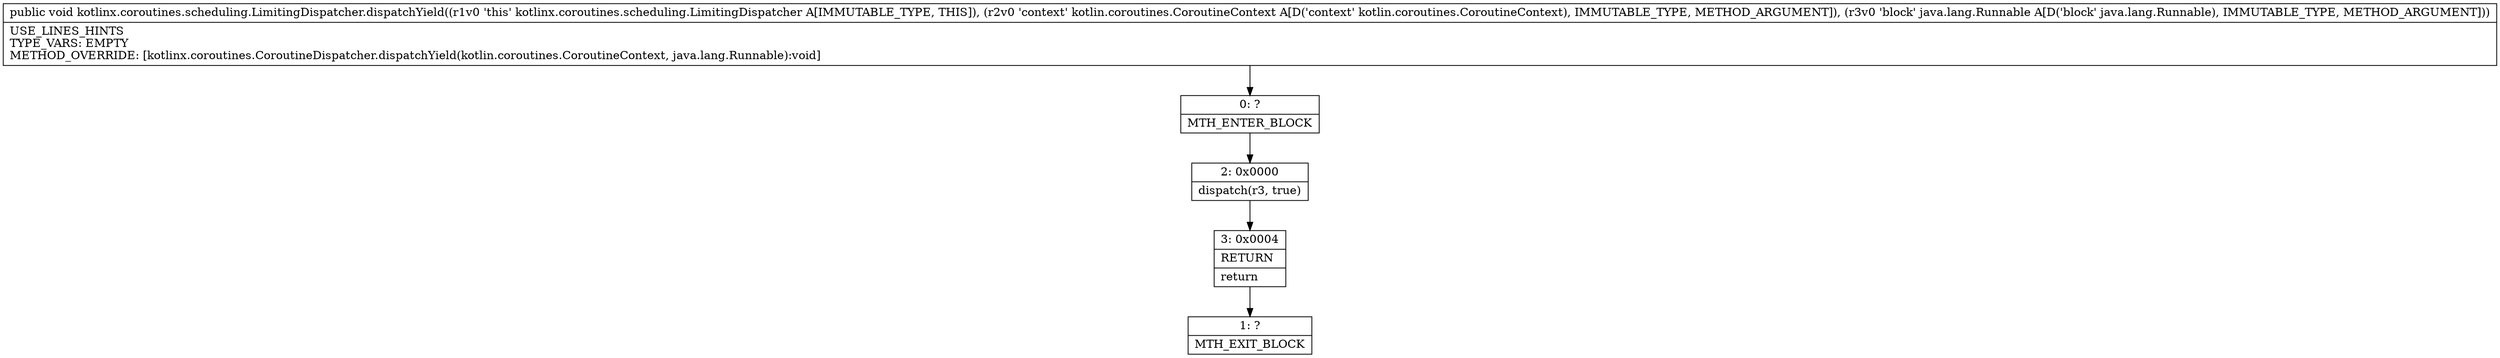 digraph "CFG forkotlinx.coroutines.scheduling.LimitingDispatcher.dispatchYield(Lkotlin\/coroutines\/CoroutineContext;Ljava\/lang\/Runnable;)V" {
Node_0 [shape=record,label="{0\:\ ?|MTH_ENTER_BLOCK\l}"];
Node_2 [shape=record,label="{2\:\ 0x0000|dispatch(r3, true)\l}"];
Node_3 [shape=record,label="{3\:\ 0x0004|RETURN\l|return\l}"];
Node_1 [shape=record,label="{1\:\ ?|MTH_EXIT_BLOCK\l}"];
MethodNode[shape=record,label="{public void kotlinx.coroutines.scheduling.LimitingDispatcher.dispatchYield((r1v0 'this' kotlinx.coroutines.scheduling.LimitingDispatcher A[IMMUTABLE_TYPE, THIS]), (r2v0 'context' kotlin.coroutines.CoroutineContext A[D('context' kotlin.coroutines.CoroutineContext), IMMUTABLE_TYPE, METHOD_ARGUMENT]), (r3v0 'block' java.lang.Runnable A[D('block' java.lang.Runnable), IMMUTABLE_TYPE, METHOD_ARGUMENT]))  | USE_LINES_HINTS\lTYPE_VARS: EMPTY\lMETHOD_OVERRIDE: [kotlinx.coroutines.CoroutineDispatcher.dispatchYield(kotlin.coroutines.CoroutineContext, java.lang.Runnable):void]\l}"];
MethodNode -> Node_0;Node_0 -> Node_2;
Node_2 -> Node_3;
Node_3 -> Node_1;
}

